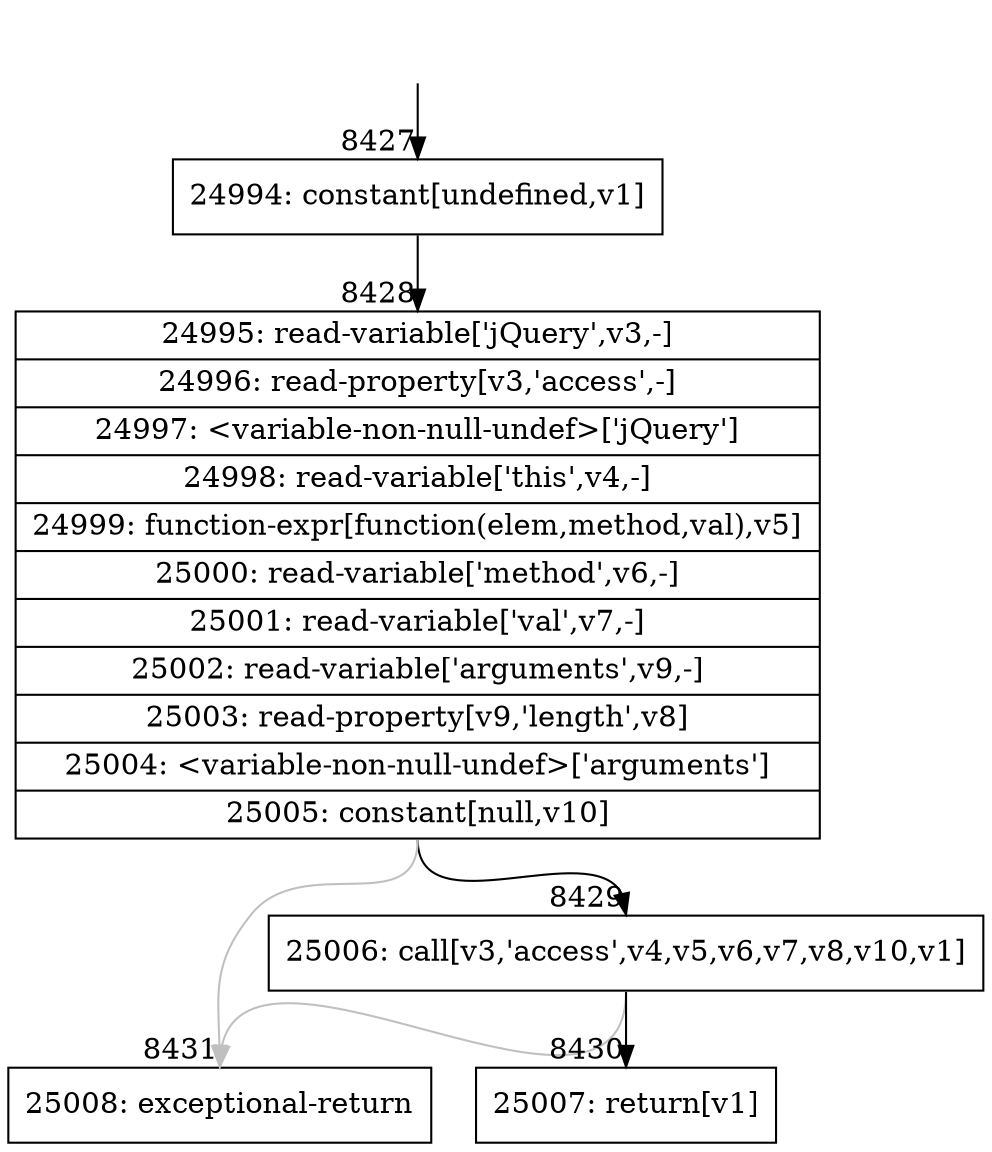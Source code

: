 digraph {
rankdir="TD"
BB_entry542[shape=none,label=""];
BB_entry542 -> BB8427 [tailport=s, headport=n, headlabel="    8427"]
BB8427 [shape=record label="{24994: constant[undefined,v1]}" ] 
BB8427 -> BB8428 [tailport=s, headport=n, headlabel="      8428"]
BB8428 [shape=record label="{24995: read-variable['jQuery',v3,-]|24996: read-property[v3,'access',-]|24997: \<variable-non-null-undef\>['jQuery']|24998: read-variable['this',v4,-]|24999: function-expr[function(elem,method,val),v5]|25000: read-variable['method',v6,-]|25001: read-variable['val',v7,-]|25002: read-variable['arguments',v9,-]|25003: read-property[v9,'length',v8]|25004: \<variable-non-null-undef\>['arguments']|25005: constant[null,v10]}" ] 
BB8428 -> BB8429 [tailport=s, headport=n, headlabel="      8429"]
BB8428 -> BB8431 [tailport=s, headport=n, color=gray, headlabel="      8431"]
BB8429 [shape=record label="{25006: call[v3,'access',v4,v5,v6,v7,v8,v10,v1]}" ] 
BB8429 -> BB8430 [tailport=s, headport=n, headlabel="      8430"]
BB8429 -> BB8431 [tailport=s, headport=n, color=gray]
BB8430 [shape=record label="{25007: return[v1]}" ] 
BB8431 [shape=record label="{25008: exceptional-return}" ] 
}
